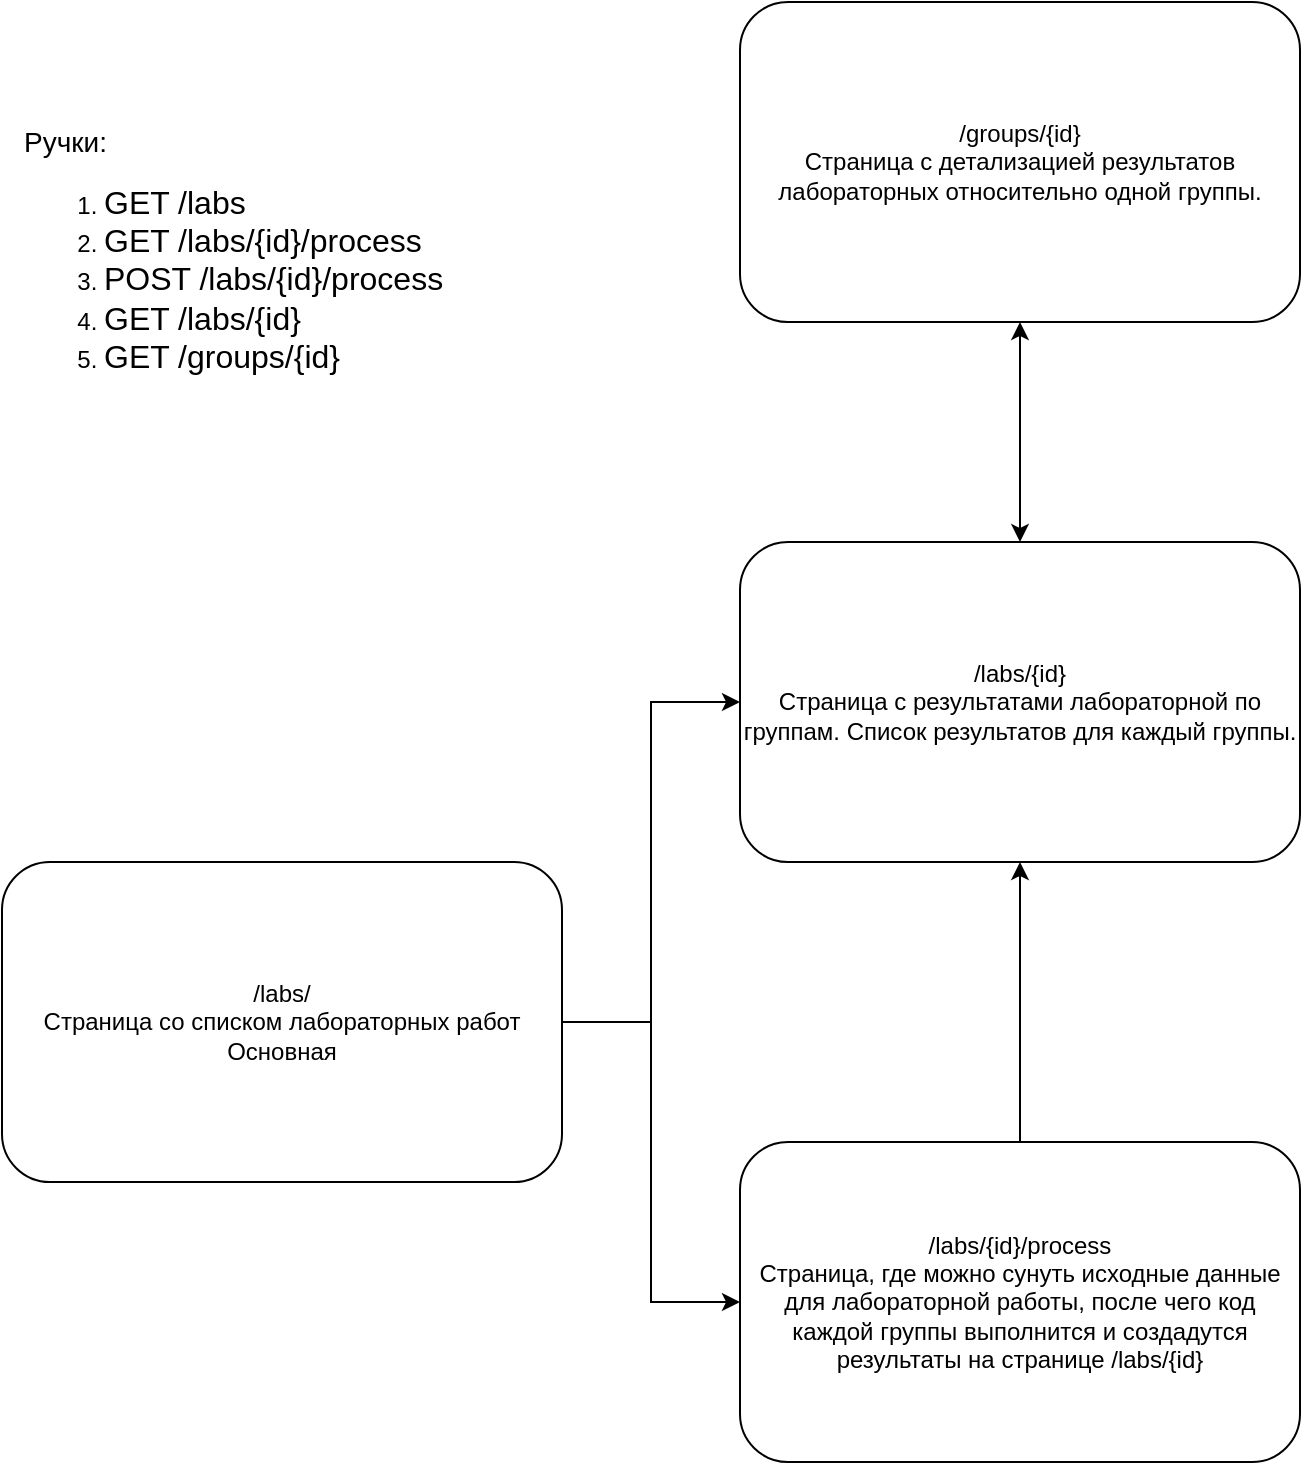 <mxfile version="16.6.4" type="device"><diagram id="22ViHa1izTRnrd6qY1Zx" name="Page-1"><mxGraphModel dx="2365" dy="2784" grid="1" gridSize="10" guides="1" tooltips="1" connect="1" arrows="1" fold="1" page="1" pageScale="1" pageWidth="827" pageHeight="1169" math="0" shadow="0"><root><mxCell id="0"/><mxCell id="1" parent="0"/><mxCell id="gTsnAtUN9bMkEbK_QXwE-5" style="edgeStyle=orthogonalEdgeStyle;rounded=0;orthogonalLoop=1;jettySize=auto;html=1;" parent="1" source="gTsnAtUN9bMkEbK_QXwE-1" target="gTsnAtUN9bMkEbK_QXwE-3" edge="1"><mxGeometry relative="1" as="geometry"/></mxCell><mxCell id="gTsnAtUN9bMkEbK_QXwE-6" style="edgeStyle=orthogonalEdgeStyle;rounded=0;orthogonalLoop=1;jettySize=auto;html=1;" parent="1" source="gTsnAtUN9bMkEbK_QXwE-1" target="gTsnAtUN9bMkEbK_QXwE-2" edge="1"><mxGeometry relative="1" as="geometry"/></mxCell><mxCell id="gTsnAtUN9bMkEbK_QXwE-8" style="edgeStyle=orthogonalEdgeStyle;rounded=0;orthogonalLoop=1;jettySize=auto;html=1;entryX=0;entryY=0.5;entryDx=0;entryDy=0;strokeColor=none;startArrow=classic;startFill=1;" parent="1" source="gTsnAtUN9bMkEbK_QXwE-1" target="gTsnAtUN9bMkEbK_QXwE-7" edge="1"><mxGeometry relative="1" as="geometry"/></mxCell><mxCell id="gTsnAtUN9bMkEbK_QXwE-1" value="/labs/&lt;br&gt;Страница со списком лабораторных работ&lt;br&gt;Основная" style="rounded=1;whiteSpace=wrap;html=1;" parent="1" vertex="1"><mxGeometry x="71" y="210" width="280" height="160" as="geometry"/></mxCell><mxCell id="gTsnAtUN9bMkEbK_QXwE-2" value="/labs/{id}&lt;br&gt;Страница с результатами лабораторной по группам. Список результатов для каждый группы." style="rounded=1;whiteSpace=wrap;html=1;" parent="1" vertex="1"><mxGeometry x="440" y="50" width="280" height="160" as="geometry"/></mxCell><mxCell id="gTsnAtUN9bMkEbK_QXwE-4" style="edgeStyle=orthogonalEdgeStyle;rounded=0;orthogonalLoop=1;jettySize=auto;html=1;" parent="1" source="gTsnAtUN9bMkEbK_QXwE-3" target="gTsnAtUN9bMkEbK_QXwE-2" edge="1"><mxGeometry relative="1" as="geometry"/></mxCell><mxCell id="gTsnAtUN9bMkEbK_QXwE-3" value="/labs/{id}/process&lt;br&gt;Страница, где можно сунуть исходные данные для лабораторной работы, после чего код каждой группы выполнится и создадутся результаты на странице /labs/{id}" style="rounded=1;whiteSpace=wrap;html=1;" parent="1" vertex="1"><mxGeometry x="440" y="350" width="280" height="160" as="geometry"/></mxCell><mxCell id="gTsnAtUN9bMkEbK_QXwE-9" style="edgeStyle=orthogonalEdgeStyle;rounded=0;orthogonalLoop=1;jettySize=auto;html=1;startArrow=classic;startFill=1;" parent="1" source="gTsnAtUN9bMkEbK_QXwE-7" target="gTsnAtUN9bMkEbK_QXwE-2" edge="1"><mxGeometry relative="1" as="geometry"/></mxCell><mxCell id="gTsnAtUN9bMkEbK_QXwE-7" value="/groups/{id}&lt;br&gt;Страница с детализацией результатов лабораторных относительно одной группы." style="rounded=1;whiteSpace=wrap;html=1;" parent="1" vertex="1"><mxGeometry x="440" y="-220" width="280" height="160" as="geometry"/></mxCell><mxCell id="RF9zCktRunRbDH7-Vq0v-1" value="&lt;font style=&quot;font-size: 14px&quot;&gt;&lt;span&gt;Ручки:&lt;/span&gt;&lt;br&gt;&lt;/font&gt;&lt;ol&gt;&lt;li&gt;&lt;font size=&quot;3&quot;&gt;GET /labs&lt;/font&gt;&lt;/li&gt;&lt;li&gt;&lt;font size=&quot;3&quot;&gt;GET /labs/{id}/process&lt;/font&gt;&lt;/li&gt;&lt;li&gt;&lt;font size=&quot;3&quot;&gt;POST /labs/{id}/process&lt;/font&gt;&lt;/li&gt;&lt;li&gt;&lt;font size=&quot;3&quot;&gt;GET /labs/{id}&lt;/font&gt;&lt;/li&gt;&lt;li&gt;&lt;font size=&quot;3&quot;&gt;GET /groups/{id}&lt;/font&gt;&lt;/li&gt;&lt;/ol&gt;" style="text;html=1;strokeColor=none;fillColor=none;align=left;verticalAlign=middle;whiteSpace=wrap;rounded=0;" vertex="1" parent="1"><mxGeometry x="80" y="-180" width="300" height="180" as="geometry"/></mxCell></root></mxGraphModel></diagram></mxfile>